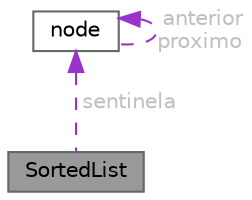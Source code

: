 digraph "SortedList"
{
 // LATEX_PDF_SIZE
  bgcolor="transparent";
  edge [fontname=Helvetica,fontsize=10,labelfontname=Helvetica,labelfontsize=10];
  node [fontname=Helvetica,fontsize=10,shape=box,height=0.2,width=0.4];
  Node1 [id="Node000001",label="SortedList",height=0.2,width=0.4,color="gray40", fillcolor="grey60", style="filled", fontcolor="black",tooltip="Estrutura da lista ordenada."];
  Node2 -> Node1 [id="edge1_Node000001_Node000002",dir="back",color="darkorchid3",style="dashed",tooltip=" ",label=" sentinela",fontcolor="grey" ];
  Node2 [id="Node000002",label="node",height=0.2,width=0.4,color="gray40", fillcolor="white", style="filled",URL="$structnode.html",tooltip="Estrutura do nó da lista ordenada."];
  Node2 -> Node2 [id="edge2_Node000002_Node000002",dir="back",color="darkorchid3",style="dashed",tooltip=" ",label=" anterior\nproximo",fontcolor="grey" ];
}

